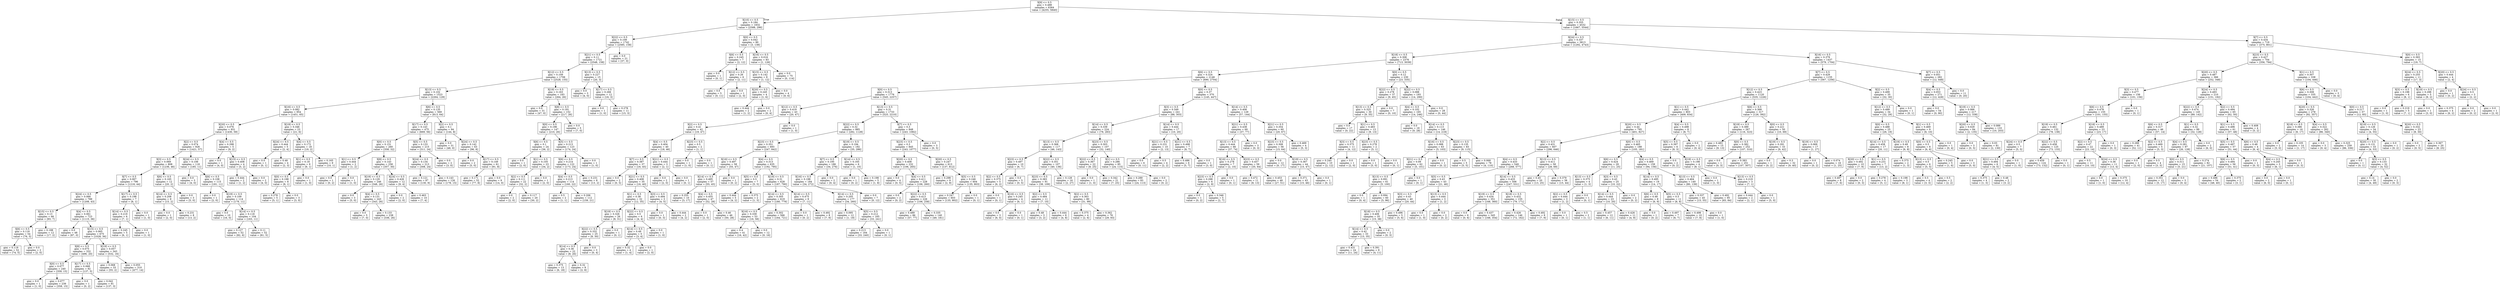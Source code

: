 digraph Tree {
node [shape=box] ;
0 [label="X[9] <= 0.5\ngini = 0.488\nsamples = 6364\nvalue = [4255, 5840]"] ;
1 [label="X[10] <= 0.5\ngini = 0.184\nsamples = 1832\nvalue = [2588, 296]"] ;
0 -> 1 [labeldistance=2.5, labelangle=45, headlabel="True"] ;
2 [label="X[22] <= 0.5\ngini = 0.109\nsamples = 1742\nvalue = [2585, 158]"] ;
1 -> 2 ;
3 [label="X[21] <= 0.5\ngini = 0.11\nsamples = 1721\nvalue = [2548, 158]"] ;
2 -> 3 ;
4 [label="X[12] <= 0.5\ngini = 0.109\nsamples = 1706\nvalue = [2528, 155]"] ;
3 -> 4 ;
5 [label="X[13] <= 0.5\ngini = 0.102\nsamples = 1523\nvalue = [2264, 129]"] ;
4 -> 5 ;
6 [label="X[16] <= 0.5\ngini = 0.082\nsamples = 954\nvalue = [1451, 65]"] ;
5 -> 6 ;
7 [label="X[20] <= 0.5\ngini = 0.076\nsamples = 931\nvalue = [1430, 59]"] ;
6 -> 7 ;
8 [label="X[2] <= 0.5\ngini = 0.074\nsamples = 926\nvalue = [1421, 57]"] ;
7 -> 8 ;
9 [label="X[3] <= 0.5\ngini = 0.069\nsamples = 808\nvalue = [1236, 46]"] ;
8 -> 9 ;
10 [label="X[7] <= 0.5\ngini = 0.067\nsamples = 796\nvalue = [1216, 44]"] ;
9 -> 10 ;
11 [label="X[24] <= 0.5\ngini = 0.066\nsamples = 789\nvalue = [1208, 43]"] ;
10 -> 11 ;
12 [label="X[15] <= 0.5\ngini = 0.13\nsamples = 66\nvalue = [93, 7]"] ;
11 -> 12 ;
13 [label="X[6] <= 0.5\ngini = 0.116\nsamples = 54\nvalue = [76, 5]"] ;
12 -> 13 ;
14 [label="gini = 0.119\nsamples = 52\nvalue = [74, 5]"] ;
13 -> 14 ;
15 [label="gini = 0.0\nsamples = 2\nvalue = [2, 0]"] ;
13 -> 15 ;
16 [label="gini = 0.188\nsamples = 12\nvalue = [17, 2]"] ;
12 -> 16 ;
17 [label="X[4] <= 0.5\ngini = 0.061\nsamples = 723\nvalue = [1115, 36]"] ;
11 -> 17 ;
18 [label="gini = 0.0\nsamples = 48\nvalue = [87, 0]"] ;
17 -> 18 ;
19 [label="X[15] <= 0.5\ngini = 0.065\nsamples = 675\nvalue = [1028, 36]"] ;
17 -> 19 ;
20 [label="X[8] <= 0.5\ngini = 0.075\nsamples = 332\nvalue = [496, 20]"] ;
19 -> 20 ;
21 [label="X[0] <= 0.5\ngini = 0.077\nsamples = 240\nvalue = [359, 15]"] ;
20 -> 21 ;
22 [label="gini = 0.0\nsamples = 1\nvalue = [1, 0]"] ;
21 -> 22 ;
23 [label="gini = 0.077\nsamples = 239\nvalue = [358, 15]"] ;
21 -> 23 ;
24 [label="X[17] <= 0.5\ngini = 0.068\nsamples = 92\nvalue = [137, 5]"] ;
20 -> 24 ;
25 [label="gini = 0.0\nsamples = 1\nvalue = [0, 2]"] ;
24 -> 25 ;
26 [label="gini = 0.042\nsamples = 91\nvalue = [137, 3]"] ;
24 -> 26 ;
27 [label="X[19] <= 0.5\ngini = 0.057\nsamples = 343\nvalue = [532, 16]"] ;
19 -> 27 ;
28 [label="gini = 0.068\nsamples = 33\nvalue = [55, 2]"] ;
27 -> 28 ;
29 [label="gini = 0.055\nsamples = 310\nvalue = [477, 14]"] ;
27 -> 29 ;
30 [label="X[17] <= 0.5\ngini = 0.198\nsamples = 7\nvalue = [8, 1]"] ;
10 -> 30 ;
31 [label="X[14] <= 0.5\ngini = 0.219\nsamples = 6\nvalue = [7, 1]"] ;
30 -> 31 ;
32 [label="gini = 0.245\nsamples = 5\nvalue = [6, 1]"] ;
31 -> 32 ;
33 [label="gini = 0.0\nsamples = 1\nvalue = [1, 0]"] ;
31 -> 33 ;
34 [label="gini = 0.0\nsamples = 1\nvalue = [1, 0]"] ;
30 -> 34 ;
35 [label="X[6] <= 0.5\ngini = 0.165\nsamples = 12\nvalue = [20, 2]"] ;
9 -> 35 ;
36 [label="X[14] <= 0.5\ngini = 0.208\nsamples = 9\nvalue = [15, 2]"] ;
35 -> 36 ;
37 [label="gini = 0.0\nsamples = 1\nvalue = [2, 0]"] ;
36 -> 37 ;
38 [label="gini = 0.231\nsamples = 8\nvalue = [13, 2]"] ;
36 -> 38 ;
39 [label="gini = 0.0\nsamples = 3\nvalue = [5, 0]"] ;
35 -> 39 ;
40 [label="X[24] <= 0.5\ngini = 0.106\nsamples = 118\nvalue = [185, 11]"] ;
8 -> 40 ;
41 [label="gini = 0.0\nsamples = 3\nvalue = [4, 0]"] ;
40 -> 41 ;
42 [label="X[6] <= 0.5\ngini = 0.108\nsamples = 115\nvalue = [181, 11]"] ;
40 -> 42 ;
43 [label="gini = 0.0\nsamples = 1\nvalue = [2, 0]"] ;
42 -> 43 ;
44 [label="X[19] <= 0.5\ngini = 0.109\nsamples = 114\nvalue = [179, 11]"] ;
42 -> 44 ;
45 [label="gini = 0.0\nsamples = 10\nvalue = [16, 0]"] ;
44 -> 45 ;
46 [label="X[14] <= 0.5\ngini = 0.118\nsamples = 104\nvalue = [163, 11]"] ;
44 -> 46 ;
47 [label="gini = 0.127\nsamples = 52\nvalue = [82, 6]"] ;
46 -> 47 ;
48 [label="gini = 0.11\nsamples = 52\nvalue = [81, 5]"] ;
46 -> 48 ;
49 [label="X[4] <= 0.5\ngini = 0.298\nsamples = 5\nvalue = [9, 2]"] ;
7 -> 49 ;
50 [label="gini = 0.0\nsamples = 1\nvalue = [4, 0]"] ;
49 -> 50 ;
51 [label="X[15] <= 0.5\ngini = 0.408\nsamples = 4\nvalue = [5, 2]"] ;
49 -> 51 ;
52 [label="gini = 0.444\nsamples = 2\nvalue = [1, 2]"] ;
51 -> 52 ;
53 [label="gini = 0.0\nsamples = 2\nvalue = [4, 0]"] ;
51 -> 53 ;
54 [label="X[19] <= 0.5\ngini = 0.346\nsamples = 23\nvalue = [21, 6]"] ;
6 -> 54 ;
55 [label="X[24] <= 0.5\ngini = 0.444\nsamples = 5\nvalue = [2, 4]"] ;
54 -> 55 ;
56 [label="gini = 0.0\nsamples = 1\nvalue = [0, 1]"] ;
55 -> 56 ;
57 [label="gini = 0.48\nsamples = 4\nvalue = [2, 3]"] ;
55 -> 57 ;
58 [label="X[4] <= 0.5\ngini = 0.172\nsamples = 18\nvalue = [19, 2]"] ;
54 -> 58 ;
59 [label="X[1] <= 0.5\ngini = 0.18\nsamples = 9\nvalue = [9, 1]"] ;
58 -> 59 ;
60 [label="X[0] <= 0.5\ngini = 0.198\nsamples = 8\nvalue = [8, 1]"] ;
59 -> 60 ;
61 [label="gini = 0.278\nsamples = 5\nvalue = [5, 1]"] ;
60 -> 61 ;
62 [label="gini = 0.0\nsamples = 3\nvalue = [3, 0]"] ;
60 -> 62 ;
63 [label="gini = 0.0\nsamples = 1\nvalue = [1, 0]"] ;
59 -> 63 ;
64 [label="gini = 0.165\nsamples = 9\nvalue = [10, 1]"] ;
58 -> 64 ;
65 [label="X[6] <= 0.5\ngini = 0.135\nsamples = 569\nvalue = [813, 64]"] ;
5 -> 65 ;
66 [label="X[17] <= 0.5\ngini = 0.143\nsamples = 475\nvalue = [669, 56]"] ;
65 -> 66 ;
67 [label="X[0] <= 0.5\ngini = 0.151\nsamples = 260\nvalue = [358, 32]"] ;
66 -> 67 ;
68 [label="X[1] <= 0.5\ngini = 0.444\nsamples = 2\nvalue = [1, 2]"] ;
67 -> 68 ;
69 [label="gini = 0.0\nsamples = 1\nvalue = [0, 2]"] ;
68 -> 69 ;
70 [label="gini = 0.0\nsamples = 1\nvalue = [1, 0]"] ;
68 -> 70 ;
71 [label="X[8] <= 0.5\ngini = 0.143\nsamples = 258\nvalue = [357, 30]"] ;
67 -> 71 ;
72 [label="X[19] <= 0.5\ngini = 0.129\nsamples = 246\nvalue = [348, 26]"] ;
71 -> 72 ;
73 [label="gini = 0.0\nsamples = 3\nvalue = [5, 0]"] ;
72 -> 73 ;
74 [label="X[4] <= 0.5\ngini = 0.131\nsamples = 243\nvalue = [343, 26]"] ;
72 -> 74 ;
75 [label="gini = 0.0\nsamples = 5\nvalue = [7, 0]"] ;
74 -> 75 ;
76 [label="gini = 0.133\nsamples = 238\nvalue = [336, 26]"] ;
74 -> 76 ;
77 [label="X[24] <= 0.5\ngini = 0.426\nsamples = 12\nvalue = [9, 4]"] ;
71 -> 77 ;
78 [label="gini = 0.0\nsamples = 2\nvalue = [2, 0]"] ;
77 -> 78 ;
79 [label="gini = 0.463\nsamples = 10\nvalue = [7, 4]"] ;
77 -> 79 ;
80 [label="X[5] <= 0.5\ngini = 0.133\nsamples = 215\nvalue = [311, 24]"] ;
66 -> 80 ;
81 [label="X[24] <= 0.5\ngini = 0.134\nsamples = 213\nvalue = [308, 24]"] ;
80 -> 81 ;
82 [label="gini = 0.121\nsamples = 87\nvalue = [130, 9]"] ;
81 -> 82 ;
83 [label="gini = 0.143\nsamples = 126\nvalue = [178, 15]"] ;
81 -> 83 ;
84 [label="gini = 0.0\nsamples = 2\nvalue = [3, 0]"] ;
80 -> 84 ;
85 [label="X[2] <= 0.5\ngini = 0.1\nsamples = 94\nvalue = [144, 8]"] ;
65 -> 85 ;
86 [label="gini = 0.0\nsamples = 31\nvalue = [48, 0]"] ;
85 -> 86 ;
87 [label="X[24] <= 0.5\ngini = 0.142\nsamples = 63\nvalue = [96, 8]"] ;
85 -> 87 ;
88 [label="gini = 0.0\nsamples = 2\nvalue = [5, 0]"] ;
87 -> 88 ;
89 [label="X[17] <= 0.5\ngini = 0.149\nsamples = 61\nvalue = [91, 8]"] ;
87 -> 89 ;
90 [label="gini = 0.171\nsamples = 52\nvalue = [77, 8]"] ;
89 -> 90 ;
91 [label="gini = 0.0\nsamples = 9\nvalue = [14, 0]"] ;
89 -> 91 ;
92 [label="X[19] <= 0.5\ngini = 0.163\nsamples = 183\nvalue = [264, 26]"] ;
4 -> 92 ;
93 [label="gini = 0.0\nsamples = 31\nvalue = [47, 0]"] ;
92 -> 93 ;
94 [label="X[8] <= 0.5\ngini = 0.191\nsamples = 152\nvalue = [217, 26]"] ;
92 -> 94 ;
95 [label="X[0] <= 0.5\ngini = 0.196\nsamples = 147\nvalue = [210, 26]"] ;
94 -> 95 ;
96 [label="X[6] <= 0.5\ngini = 0.1\nsamples = 24\nvalue = [36, 2]"] ;
95 -> 96 ;
97 [label="gini = 0.0\nsamples = 1\nvalue = [2, 0]"] ;
96 -> 97 ;
98 [label="X[1] <= 0.5\ngini = 0.105\nsamples = 23\nvalue = [34, 2]"] ;
96 -> 98 ;
99 [label="X[2] <= 0.5\ngini = 0.111\nsamples = 22\nvalue = [32, 2]"] ;
98 -> 99 ;
100 [label="gini = 0.0\nsamples = 2\nvalue = [2, 0]"] ;
99 -> 100 ;
101 [label="gini = 0.117\nsamples = 20\nvalue = [30, 2]"] ;
99 -> 101 ;
102 [label="gini = 0.0\nsamples = 1\nvalue = [2, 0]"] ;
98 -> 102 ;
103 [label="X[5] <= 0.5\ngini = 0.213\nsamples = 123\nvalue = [174, 24]"] ;
95 -> 103 ;
104 [label="X[6] <= 0.5\ngini = 0.214\nsamples = 122\nvalue = [173, 24]"] ;
103 -> 104 ;
105 [label="X[4] <= 0.5\ngini = 0.213\nsamples = 114\nvalue = [160, 22]"] ;
104 -> 105 ;
106 [label="gini = 0.5\nsamples = 2\nvalue = [1, 1]"] ;
105 -> 106 ;
107 [label="gini = 0.206\nsamples = 112\nvalue = [159, 21]"] ;
105 -> 107 ;
108 [label="gini = 0.231\nsamples = 8\nvalue = [13, 2]"] ;
104 -> 108 ;
109 [label="gini = 0.0\nsamples = 1\nvalue = [1, 0]"] ;
103 -> 109 ;
110 [label="gini = 0.0\nsamples = 5\nvalue = [7, 0]"] ;
94 -> 110 ;
111 [label="X[13] <= 0.5\ngini = 0.227\nsamples = 15\nvalue = [20, 3]"] ;
3 -> 111 ;
112 [label="gini = 0.0\nsamples = 3\nvalue = [4, 0]"] ;
111 -> 112 ;
113 [label="X[17] <= 0.5\ngini = 0.266\nsamples = 12\nvalue = [16, 3]"] ;
111 -> 113 ;
114 [label="gini = 0.0\nsamples = 1\nvalue = [1, 0]"] ;
113 -> 114 ;
115 [label="gini = 0.278\nsamples = 11\nvalue = [15, 3]"] ;
113 -> 115 ;
116 [label="gini = 0.0\nsamples = 21\nvalue = [37, 0]"] ;
2 -> 116 ;
117 [label="X[0] <= 0.5\ngini = 0.042\nsamples = 90\nvalue = [3, 138]"] ;
1 -> 117 ;
118 [label="X[6] <= 0.5\ngini = 0.245\nsamples = 7\nvalue = [2, 12]"] ;
117 -> 118 ;
119 [label="gini = 0.0\nsamples = 1\nvalue = [0, 1]"] ;
118 -> 119 ;
120 [label="X[12] <= 0.5\ngini = 0.26\nsamples = 6\nvalue = [2, 11]"] ;
118 -> 120 ;
121 [label="gini = 0.0\nsamples = 5\nvalue = [0, 11]"] ;
120 -> 121 ;
122 [label="gini = 0.0\nsamples = 1\nvalue = [2, 0]"] ;
120 -> 122 ;
123 [label="X[16] <= 0.5\ngini = 0.016\nsamples = 83\nvalue = [1, 126]"] ;
117 -> 123 ;
124 [label="X[15] <= 0.5\ngini = 0.142\nsamples = 8\nvalue = [1, 12]"] ;
123 -> 124 ;
125 [label="X[20] <= 0.5\ngini = 0.245\nsamples = 4\nvalue = [1, 6]"] ;
124 -> 125 ;
126 [label="gini = 0.444\nsamples = 2\nvalue = [1, 2]"] ;
125 -> 126 ;
127 [label="gini = 0.0\nsamples = 2\nvalue = [0, 4]"] ;
125 -> 127 ;
128 [label="gini = 0.0\nsamples = 4\nvalue = [0, 6]"] ;
124 -> 128 ;
129 [label="gini = 0.0\nsamples = 75\nvalue = [0, 114]"] ;
123 -> 129 ;
130 [label="X[15] <= 0.5\ngini = 0.355\nsamples = 4532\nvalue = [1667, 5544]"] ;
0 -> 130 [labeldistance=2.5, labelangle=-45, headlabel="False"] ;
131 [label="X[24] <= 0.5\ngini = 0.337\nsamples = 3813\nvalue = [1292, 4743]"] ;
130 -> 131 ;
132 [label="X[18] <= 0.5\ngini = 0.308\nsamples = 2376\nvalue = [713, 3039]"] ;
131 -> 132 ;
133 [label="X[6] <= 0.5\ngini = 0.324\nsamples = 2146\nvalue = [690, 2704]"] ;
132 -> 133 ;
134 [label="X[0] <= 0.5\ngini = 0.313\nsamples = 1776\nvalue = [545, 2257]"] ;
133 -> 134 ;
135 [label="X[12] <= 0.5\ngini = 0.419\nsamples = 43\nvalue = [20, 47]"] ;
134 -> 135 ;
136 [label="X[2] <= 0.5\ngini = 0.41\nsamples = 42\nvalue = [19, 47]"] ;
135 -> 136 ;
137 [label="X[4] <= 0.5\ngini = 0.404\nsamples = 40\nvalue = [18, 46]"] ;
136 -> 137 ;
138 [label="X[7] <= 0.5\ngini = 0.387\nsamples = 37\nvalue = [16, 45]"] ;
137 -> 138 ;
139 [label="gini = 0.0\nsamples = 2\nvalue = [0, 5]"] ;
138 -> 139 ;
140 [label="X[21] <= 0.5\ngini = 0.408\nsamples = 35\nvalue = [16, 40]"] ;
138 -> 140 ;
141 [label="X[1] <= 0.5\ngini = 0.38\nsamples = 32\nvalue = [12, 35]"] ;
140 -> 141 ;
142 [label="X[19] <= 0.5\ngini = 0.326\nsamples = 26\nvalue = [8, 31]"] ;
141 -> 142 ;
143 [label="X[22] <= 0.5\ngini = 0.332\nsamples = 25\nvalue = [8, 30]"] ;
142 -> 143 ;
144 [label="X[14] <= 0.5\ngini = 0.36\nsamples = 22\nvalue = [8, 26]"] ;
143 -> 144 ;
145 [label="gini = 0.375\nsamples = 13\nvalue = [6, 18]"] ;
144 -> 145 ;
146 [label="gini = 0.32\nsamples = 9\nvalue = [2, 8]"] ;
144 -> 146 ;
147 [label="gini = 0.0\nsamples = 3\nvalue = [0, 4]"] ;
143 -> 147 ;
148 [label="gini = 0.0\nsamples = 1\nvalue = [0, 1]"] ;
142 -> 148 ;
149 [label="X[22] <= 0.5\ngini = 0.5\nsamples = 6\nvalue = [4, 4]"] ;
141 -> 149 ;
150 [label="X[14] <= 0.5\ngini = 0.49\nsamples = 5\nvalue = [3, 4]"] ;
149 -> 150 ;
151 [label="gini = 0.32\nsamples = 4\nvalue = [1, 4]"] ;
150 -> 151 ;
152 [label="gini = 0.0\nsamples = 1\nvalue = [2, 0]"] ;
150 -> 152 ;
153 [label="gini = 0.0\nsamples = 1\nvalue = [1, 0]"] ;
149 -> 153 ;
154 [label="X[3] <= 0.5\ngini = 0.494\nsamples = 3\nvalue = [4, 5]"] ;
140 -> 154 ;
155 [label="gini = 0.0\nsamples = 1\nvalue = [0, 3]"] ;
154 -> 155 ;
156 [label="gini = 0.444\nsamples = 2\nvalue = [4, 2]"] ;
154 -> 156 ;
157 [label="X[21] <= 0.5\ngini = 0.444\nsamples = 3\nvalue = [2, 1]"] ;
137 -> 157 ;
158 [label="gini = 0.0\nsamples = 2\nvalue = [2, 0]"] ;
157 -> 158 ;
159 [label="gini = 0.0\nsamples = 1\nvalue = [0, 1]"] ;
157 -> 159 ;
160 [label="X[23] <= 0.5\ngini = 0.5\nsamples = 2\nvalue = [1, 1]"] ;
136 -> 160 ;
161 [label="gini = 0.0\nsamples = 1\nvalue = [1, 0]"] ;
160 -> 161 ;
162 [label="gini = 0.0\nsamples = 1\nvalue = [0, 1]"] ;
160 -> 162 ;
163 [label="gini = 0.0\nsamples = 1\nvalue = [1, 0]"] ;
135 -> 163 ;
164 [label="X[13] <= 0.5\ngini = 0.31\nsamples = 1733\nvalue = [525, 2210]"] ;
134 -> 164 ;
165 [label="X[22] <= 0.5\ngini = 0.32\nsamples = 885\nvalue = [282, 1128]"] ;
164 -> 165 ;
166 [label="X[23] <= 0.5\ngini = 0.351\nsamples = 693\nvalue = [247, 842]"] ;
165 -> 166 ;
167 [label="X[16] <= 0.5\ngini = 0.497\nsamples = 58\nvalue = [55, 47]"] ;
166 -> 167 ;
168 [label="X[14] <= 0.5\ngini = 0.495\nsamples = 57\nvalue = [55, 45]"] ;
167 -> 168 ;
169 [label="gini = 0.255\nsamples = 10\nvalue = [3, 17]"] ;
168 -> 169 ;
170 [label="X[4] <= 0.5\ngini = 0.455\nsamples = 47\nvalue = [52, 28]"] ;
168 -> 170 ;
171 [label="gini = 0.0\nsamples = 1\nvalue = [2, 0]"] ;
170 -> 171 ;
172 [label="gini = 0.46\nsamples = 46\nvalue = [50, 28]"] ;
170 -> 172 ;
173 [label="gini = 0.0\nsamples = 1\nvalue = [0, 2]"] ;
167 -> 173 ;
174 [label="X[4] <= 0.5\ngini = 0.313\nsamples = 635\nvalue = [192, 795]"] ;
166 -> 174 ;
175 [label="X[5] <= 0.5\ngini = 0.5\nsamples = 7\nvalue = [5, 5]"] ;
174 -> 175 ;
176 [label="gini = 0.444\nsamples = 5\nvalue = [4, 2]"] ;
175 -> 176 ;
177 [label="gini = 0.375\nsamples = 2\nvalue = [1, 3]"] ;
175 -> 177 ;
178 [label="X[19] <= 0.5\ngini = 0.31\nsamples = 628\nvalue = [187, 790]"] ;
174 -> 178 ;
179 [label="X[14] <= 0.5\ngini = 0.305\nsamples = 619\nvalue = [180, 779]"] ;
178 -> 179 ;
180 [label="X[16] <= 0.5\ngini = 0.339\nsamples = 53\nvalue = [16, 58]"] ;
179 -> 180 ;
181 [label="gini = 0.4\nsamples = 41\nvalue = [16, 42]"] ;
180 -> 181 ;
182 [label="gini = 0.0\nsamples = 12\nvalue = [0, 16]"] ;
180 -> 182 ;
183 [label="gini = 0.302\nsamples = 566\nvalue = [164, 721]"] ;
179 -> 183 ;
184 [label="X[14] <= 0.5\ngini = 0.475\nsamples = 9\nvalue = [7, 11]"] ;
178 -> 184 ;
185 [label="gini = 0.0\nsamples = 1\nvalue = [0, 2]"] ;
184 -> 185 ;
186 [label="gini = 0.492\nsamples = 8\nvalue = [7, 9]"] ;
184 -> 186 ;
187 [label="X[19] <= 0.5\ngini = 0.194\nsamples = 192\nvalue = [35, 286]"] ;
165 -> 187 ;
188 [label="X[7] <= 0.5\ngini = 0.195\nsamples = 186\nvalue = [34, 276]"] ;
187 -> 188 ;
189 [label="X[16] <= 0.5\ngini = 0.198\nsamples = 184\nvalue = [34, 272]"] ;
188 -> 189 ;
190 [label="X[14] <= 0.5\ngini = 0.205\nsamples = 177\nvalue = [34, 260]"] ;
189 -> 190 ;
191 [label="gini = 0.095\nsamples = 12\nvalue = [1, 19]"] ;
190 -> 191 ;
192 [label="X[5] <= 0.5\ngini = 0.212\nsamples = 165\nvalue = [33, 241]"] ;
190 -> 192 ;
193 [label="gini = 0.213\nsamples = 164\nvalue = [33, 240]"] ;
192 -> 193 ;
194 [label="gini = 0.0\nsamples = 1\nvalue = [0, 1]"] ;
192 -> 194 ;
195 [label="gini = 0.0\nsamples = 7\nvalue = [0, 12]"] ;
189 -> 195 ;
196 [label="gini = 0.0\nsamples = 2\nvalue = [0, 4]"] ;
188 -> 196 ;
197 [label="X[14] <= 0.5\ngini = 0.165\nsamples = 6\nvalue = [1, 10]"] ;
187 -> 197 ;
198 [label="gini = 0.0\nsamples = 1\nvalue = [0, 2]"] ;
197 -> 198 ;
199 [label="gini = 0.198\nsamples = 5\nvalue = [1, 8]"] ;
197 -> 199 ;
200 [label="X[7] <= 0.5\ngini = 0.3\nsamples = 848\nvalue = [243, 1082]"] ;
164 -> 200 ;
201 [label="X[23] <= 0.5\ngini = 0.3\nsamples = 845\nvalue = [243, 1077]"] ;
200 -> 201 ;
202 [label="X[20] <= 0.5\ngini = 0.408\nsamples = 232\nvalue = [106, 265]"] ;
201 -> 202 ;
203 [label="gini = 0.0\nsamples = 4\nvalue = [0, 5]"] ;
202 -> 203 ;
204 [label="X[4] <= 0.5\ngini = 0.411\nsamples = 228\nvalue = [106, 260]"] ;
202 -> 204 ;
205 [label="gini = 0.0\nsamples = 2\nvalue = [0, 2]"] ;
204 -> 205 ;
206 [label="X[22] <= 0.5\ngini = 0.413\nsamples = 226\nvalue = [106, 258]"] ;
204 -> 206 ;
207 [label="gini = 0.489\nsamples = 86\nvalue = [57, 77]"] ;
206 -> 207 ;
208 [label="gini = 0.335\nsamples = 140\nvalue = [49, 181]"] ;
206 -> 208 ;
209 [label="X[20] <= 0.5\ngini = 0.247\nsamples = 613\nvalue = [137, 812]"] ;
201 -> 209 ;
210 [label="gini = 0.298\nsamples = 9\nvalue = [2, 9]"] ;
209 -> 210 ;
211 [label="X[5] <= 0.5\ngini = 0.246\nsamples = 604\nvalue = [135, 803]"] ;
209 -> 211 ;
212 [label="gini = 0.247\nsamples = 603\nvalue = [135, 802]"] ;
211 -> 212 ;
213 [label="gini = 0.0\nsamples = 1\nvalue = [0, 1]"] ;
211 -> 213 ;
214 [label="gini = 0.0\nsamples = 3\nvalue = [0, 5]"] ;
200 -> 214 ;
215 [label="X[0] <= 0.5\ngini = 0.37\nsamples = 370\nvalue = [145, 447]"] ;
133 -> 215 ;
216 [label="X[3] <= 0.5\ngini = 0.349\nsamples = 241\nvalue = [88, 303]"] ;
215 -> 216 ;
217 [label="X[14] <= 0.5\ngini = 0.339\nsamples = 224\nvalue = [78, 283]"] ;
216 -> 217 ;
218 [label="X[13] <= 0.5\ngini = 0.368\nsamples = 117\nvalue = [46, 143]"] ;
217 -> 218 ;
219 [label="X[23] <= 0.5\ngini = 0.497\nsamples = 10\nvalue = [6, 7]"] ;
218 -> 219 ;
220 [label="X[2] <= 0.5\ngini = 0.375\nsamples = 5\nvalue = [6, 2]"] ;
219 -> 220 ;
221 [label="gini = 0.0\nsamples = 1\nvalue = [0, 1]"] ;
220 -> 221 ;
222 [label="X[16] <= 0.5\ngini = 0.245\nsamples = 4\nvalue = [6, 1]"] ;
220 -> 222 ;
223 [label="gini = 0.0\nsamples = 3\nvalue = [6, 0]"] ;
222 -> 223 ;
224 [label="gini = 0.0\nsamples = 1\nvalue = [0, 1]"] ;
222 -> 224 ;
225 [label="gini = 0.0\nsamples = 5\nvalue = [0, 5]"] ;
219 -> 225 ;
226 [label="X[22] <= 0.5\ngini = 0.351\nsamples = 107\nvalue = [40, 136]"] ;
218 -> 226 ;
227 [label="X[23] <= 0.5\ngini = 0.383\nsamples = 91\nvalue = [38, 109]"] ;
226 -> 227 ;
228 [label="X[2] <= 0.5\ngini = 0.484\nsamples = 11\nvalue = [7, 10]"] ;
227 -> 228 ;
229 [label="gini = 0.48\nsamples = 3\nvalue = [3, 2]"] ;
228 -> 229 ;
230 [label="gini = 0.444\nsamples = 8\nvalue = [4, 8]"] ;
228 -> 230 ;
231 [label="X[2] <= 0.5\ngini = 0.363\nsamples = 80\nvalue = [31, 99]"] ;
227 -> 231 ;
232 [label="gini = 0.375\nsamples = 4\nvalue = [2, 6]"] ;
231 -> 232 ;
233 [label="gini = 0.362\nsamples = 76\nvalue = [29, 93]"] ;
231 -> 233 ;
234 [label="gini = 0.128\nsamples = 16\nvalue = [2, 27]"] ;
226 -> 234 ;
235 [label="X[23] <= 0.5\ngini = 0.303\nsamples = 107\nvalue = [32, 140]"] ;
217 -> 235 ;
236 [label="X[22] <= 0.5\ngini = 0.367\nsamples = 22\nvalue = [8, 25]"] ;
235 -> 236 ;
237 [label="gini = 0.0\nsamples = 1\nvalue = [1, 0]"] ;
236 -> 237 ;
238 [label="gini = 0.342\nsamples = 21\nvalue = [7, 25]"] ;
236 -> 238 ;
239 [label="X[1] <= 0.5\ngini = 0.286\nsamples = 85\nvalue = [24, 115]"] ;
235 -> 239 ;
240 [label="gini = 0.289\nsamples = 83\nvalue = [24, 113]"] ;
239 -> 240 ;
241 [label="gini = 0.0\nsamples = 2\nvalue = [0, 2]"] ;
239 -> 241 ;
242 [label="X[14] <= 0.5\ngini = 0.444\nsamples = 17\nvalue = [10, 20]"] ;
216 -> 242 ;
243 [label="X[21] <= 0.5\ngini = 0.231\nsamples = 10\nvalue = [2, 13]"] ;
242 -> 243 ;
244 [label="gini = 0.0\nsamples = 6\nvalue = [0, 11]"] ;
243 -> 244 ;
245 [label="gini = 0.5\nsamples = 4\nvalue = [2, 2]"] ;
243 -> 245 ;
246 [label="X[21] <= 0.5\ngini = 0.498\nsamples = 7\nvalue = [8, 7]"] ;
242 -> 246 ;
247 [label="gini = 0.486\nsamples = 6\nvalue = [5, 7]"] ;
246 -> 247 ;
248 [label="gini = 0.0\nsamples = 1\nvalue = [3, 0]"] ;
246 -> 248 ;
249 [label="X[14] <= 0.5\ngini = 0.406\nsamples = 129\nvalue = [57, 144]"] ;
215 -> 249 ;
250 [label="X[21] <= 0.5\ngini = 0.438\nsamples = 69\nvalue = [37, 77]"] ;
249 -> 250 ;
251 [label="X[13] <= 0.5\ngini = 0.444\nsamples = 66\nvalue = [37, 74]"] ;
250 -> 251 ;
252 [label="X[16] <= 0.5\ngini = 0.278\nsamples = 7\nvalue = [2, 10]"] ;
251 -> 252 ;
253 [label="X[23] <= 0.5\ngini = 0.298\nsamples = 6\nvalue = [2, 9]"] ;
252 -> 253 ;
254 [label="gini = 0.0\nsamples = 1\nvalue = [0, 2]"] ;
253 -> 254 ;
255 [label="gini = 0.346\nsamples = 5\nvalue = [2, 7]"] ;
253 -> 255 ;
256 [label="gini = 0.0\nsamples = 1\nvalue = [0, 1]"] ;
252 -> 256 ;
257 [label="X[23] <= 0.5\ngini = 0.457\nsamples = 59\nvalue = [35, 64]"] ;
251 -> 257 ;
258 [label="gini = 0.472\nsamples = 11\nvalue = [8, 13]"] ;
257 -> 258 ;
259 [label="gini = 0.453\nsamples = 48\nvalue = [27, 51]"] ;
257 -> 259 ;
260 [label="gini = 0.0\nsamples = 3\nvalue = [0, 3]"] ;
250 -> 260 ;
261 [label="X[21] <= 0.5\ngini = 0.354\nsamples = 60\nvalue = [20, 67]"] ;
249 -> 261 ;
262 [label="X[23] <= 0.5\ngini = 0.308\nsamples = 56\nvalue = [15, 64]"] ;
261 -> 262 ;
263 [label="gini = 0.0\nsamples = 12\nvalue = [0, 17]"] ;
262 -> 263 ;
264 [label="X[19] <= 0.5\ngini = 0.367\nsamples = 44\nvalue = [15, 47]"] ;
262 -> 264 ;
265 [label="gini = 0.371\nsamples = 43\nvalue = [15, 46]"] ;
264 -> 265 ;
266 [label="gini = 0.0\nsamples = 1\nvalue = [0, 1]"] ;
264 -> 266 ;
267 [label="gini = 0.469\nsamples = 4\nvalue = [5, 3]"] ;
261 -> 267 ;
268 [label="X[0] <= 0.5\ngini = 0.12\nsamples = 230\nvalue = [23, 335]"] ;
132 -> 268 ;
269 [label="X[22] <= 0.5\ngini = 0.278\nsamples = 37\nvalue = [9, 45]"] ;
268 -> 269 ;
270 [label="X[13] <= 0.5\ngini = 0.325\nsamples = 30\nvalue = [9, 35]"] ;
269 -> 270 ;
271 [label="gini = 0.0\nsamples = 17\nvalue = [0, 22]"] ;
270 -> 271 ;
272 [label="X[1] <= 0.5\ngini = 0.483\nsamples = 13\nvalue = [9, 13]"] ;
270 -> 272 ;
273 [label="X[3] <= 0.5\ngini = 0.375\nsamples = 11\nvalue = [4, 12]"] ;
272 -> 273 ;
274 [label="gini = 0.245\nsamples = 10\nvalue = [2, 12]"] ;
273 -> 274 ;
275 [label="gini = 0.0\nsamples = 1\nvalue = [2, 0]"] ;
273 -> 275 ;
276 [label="X[23] <= 0.5\ngini = 0.278\nsamples = 2\nvalue = [5, 1]"] ;
272 -> 276 ;
277 [label="gini = 0.0\nsamples = 1\nvalue = [5, 0]"] ;
276 -> 277 ;
278 [label="gini = 0.0\nsamples = 1\nvalue = [0, 1]"] ;
276 -> 278 ;
279 [label="gini = 0.0\nsamples = 7\nvalue = [0, 10]"] ;
269 -> 279 ;
280 [label="X[22] <= 0.5\ngini = 0.088\nsamples = 193\nvalue = [14, 290]"] ;
268 -> 280 ;
281 [label="X[4] <= 0.5\ngini = 0.102\nsamples = 165\nvalue = [14, 246]"] ;
280 -> 281 ;
282 [label="gini = 0.0\nsamples = 19\nvalue = [0, 28]"] ;
281 -> 282 ;
283 [label="X[14] <= 0.5\ngini = 0.113\nsamples = 146\nvalue = [14, 218]"] ;
281 -> 283 ;
284 [label="X[16] <= 0.5\ngini = 0.088\nsamples = 63\nvalue = [5, 103]"] ;
283 -> 284 ;
285 [label="X[21] <= 0.5\ngini = 0.09\nsamples = 62\nvalue = [5, 101]"] ;
284 -> 285 ;
286 [label="X[13] <= 0.5\ngini = 0.091\nsamples = 61\nvalue = [5, 100]"] ;
285 -> 286 ;
287 [label="gini = 0.0\nsamples = 1\nvalue = [0, 4]"] ;
286 -> 287 ;
288 [label="gini = 0.094\nsamples = 60\nvalue = [5, 96]"] ;
286 -> 288 ;
289 [label="gini = 0.0\nsamples = 1\nvalue = [0, 1]"] ;
285 -> 289 ;
290 [label="gini = 0.0\nsamples = 1\nvalue = [0, 2]"] ;
284 -> 290 ;
291 [label="X[23] <= 0.5\ngini = 0.135\nsamples = 83\nvalue = [9, 115]"] ;
283 -> 291 ;
292 [label="gini = 0.5\nsamples = 5\nvalue = [5, 5]"] ;
291 -> 292 ;
293 [label="gini = 0.068\nsamples = 78\nvalue = [4, 110]"] ;
291 -> 293 ;
294 [label="gini = 0.0\nsamples = 28\nvalue = [0, 44]"] ;
280 -> 294 ;
295 [label="X[16] <= 0.5\ngini = 0.379\nsamples = 1437\nvalue = [579, 1704]"] ;
131 -> 295 ;
296 [label="X[7] <= 0.5\ngini = 0.429\nsamples = 1155\nvalue = [567, 1256]"] ;
295 -> 296 ;
297 [label="X[12] <= 0.5\ngini = 0.423\nsamples = 1120\nvalue = [535, 1226]"] ;
296 -> 297 ;
298 [label="X[1] <= 0.5\ngini = 0.442\nsamples = 803\nvalue = [409, 834]"] ;
297 -> 298 ;
299 [label="X[20] <= 0.5\ngini = 0.44\nsamples = 795\nvalue = [401, 827]"] ;
298 -> 299 ;
300 [label="X[2] <= 0.5\ngini = 0.431\nsamples = 607\nvalue = [296, 646]"] ;
299 -> 300 ;
301 [label="X[4] <= 0.5\ngini = 0.433\nsamples = 549\nvalue = [268, 577]"] ;
300 -> 301 ;
302 [label="X[5] <= 0.5\ngini = 0.43\nsamples = 43\nvalue = [21, 46]"] ;
301 -> 302 ;
303 [label="X[3] <= 0.5\ngini = 0.43\nsamples = 40\nvalue = [20, 44]"] ;
302 -> 303 ;
304 [label="X[18] <= 0.5\ngini = 0.406\nsamples = 35\nvalue = [15, 38]"] ;
303 -> 304 ;
305 [label="X[14] <= 0.5\ngini = 0.42\nsamples = 33\nvalue = [15, 35]"] ;
304 -> 305 ;
306 [label="gini = 0.431\nsamples = 24\nvalue = [11, 24]"] ;
305 -> 306 ;
307 [label="gini = 0.391\nsamples = 9\nvalue = [4, 11]"] ;
305 -> 307 ;
308 [label="gini = 0.0\nsamples = 2\nvalue = [0, 3]"] ;
304 -> 308 ;
309 [label="gini = 0.496\nsamples = 5\nvalue = [5, 6]"] ;
303 -> 309 ;
310 [label="X[13] <= 0.5\ngini = 0.444\nsamples = 3\nvalue = [1, 2]"] ;
302 -> 310 ;
311 [label="gini = 0.0\nsamples = 1\nvalue = [1, 0]"] ;
310 -> 311 ;
312 [label="gini = 0.0\nsamples = 2\nvalue = [0, 2]"] ;
310 -> 312 ;
313 [label="X[14] <= 0.5\ngini = 0.433\nsamples = 506\nvalue = [247, 531]"] ;
301 -> 313 ;
314 [label="X[19] <= 0.5\ngini = 0.434\nsamples = 351\nvalue = [168, 360]"] ;
313 -> 314 ;
315 [label="gini = 0.0\nsamples = 6\nvalue = [0, 6]"] ;
314 -> 315 ;
316 [label="gini = 0.437\nsamples = 345\nvalue = [168, 354]"] ;
314 -> 316 ;
317 [label="X[18] <= 0.5\ngini = 0.432\nsamples = 155\nvalue = [79, 171]"] ;
313 -> 317 ;
318 [label="gini = 0.426\nsamples = 146\nvalue = [72, 162]"] ;
317 -> 318 ;
319 [label="gini = 0.492\nsamples = 9\nvalue = [7, 9]"] ;
317 -> 319 ;
320 [label="X[13] <= 0.5\ngini = 0.411\nsamples = 58\nvalue = [28, 69]"] ;
300 -> 320 ;
321 [label="gini = 0.45\nsamples = 20\nvalue = [13, 25]"] ;
320 -> 321 ;
322 [label="gini = 0.379\nsamples = 38\nvalue = [15, 44]"] ;
320 -> 322 ;
323 [label="X[0] <= 0.5\ngini = 0.465\nsamples = 188\nvalue = [105, 181]"] ;
299 -> 323 ;
324 [label="X[6] <= 0.5\ngini = 0.424\nsamples = 29\nvalue = [11, 25]"] ;
323 -> 324 ;
325 [label="X[13] <= 0.5\ngini = 0.375\nsamples = 4\nvalue = [1, 3]"] ;
324 -> 325 ;
326 [label="X[2] <= 0.5\ngini = 0.444\nsamples = 3\nvalue = [1, 2]"] ;
325 -> 326 ;
327 [label="gini = 0.0\nsamples = 1\nvalue = [0, 1]"] ;
326 -> 327 ;
328 [label="gini = 0.5\nsamples = 2\nvalue = [1, 1]"] ;
326 -> 328 ;
329 [label="gini = 0.0\nsamples = 1\nvalue = [0, 1]"] ;
325 -> 329 ;
330 [label="X[3] <= 0.5\ngini = 0.43\nsamples = 25\nvalue = [10, 22]"] ;
324 -> 330 ;
331 [label="X[14] <= 0.5\ngini = 0.444\nsamples = 23\nvalue = [10, 20]"] ;
330 -> 331 ;
332 [label="gini = 0.457\nsamples = 12\nvalue = [6, 11]"] ;
331 -> 332 ;
333 [label="gini = 0.426\nsamples = 11\nvalue = [4, 9]"] ;
331 -> 333 ;
334 [label="gini = 0.0\nsamples = 2\nvalue = [0, 2]"] ;
330 -> 334 ;
335 [label="X[4] <= 0.5\ngini = 0.469\nsamples = 159\nvalue = [94, 156]"] ;
323 -> 335 ;
336 [label="X[14] <= 0.5\ngini = 0.495\nsamples = 19\nvalue = [14, 17]"] ;
335 -> 336 ;
337 [label="X[6] <= 0.5\ngini = 0.48\nsamples = 8\nvalue = [6, 9]"] ;
336 -> 337 ;
338 [label="gini = 0.0\nsamples = 1\nvalue = [0, 2]"] ;
337 -> 338 ;
339 [label="gini = 0.497\nsamples = 7\nvalue = [6, 7]"] ;
337 -> 339 ;
340 [label="X[5] <= 0.5\ngini = 0.5\nsamples = 11\nvalue = [8, 8]"] ;
336 -> 340 ;
341 [label="gini = 0.498\nsamples = 10\nvalue = [7, 8]"] ;
340 -> 341 ;
342 [label="gini = 0.0\nsamples = 1\nvalue = [1, 0]"] ;
340 -> 342 ;
343 [label="X[13] <= 0.5\ngini = 0.464\nsamples = 140\nvalue = [80, 139]"] ;
335 -> 343 ;
344 [label="gini = 0.337\nsamples = 45\nvalue = [15, 55]"] ;
343 -> 344 ;
345 [label="gini = 0.492\nsamples = 95\nvalue = [65, 84]"] ;
343 -> 345 ;
346 [label="X[4] <= 0.5\ngini = 0.498\nsamples = 8\nvalue = [8, 7]"] ;
298 -> 346 ;
347 [label="X[5] <= 0.5\ngini = 0.397\nsamples = 6\nvalue = [8, 3]"] ;
346 -> 347 ;
348 [label="gini = 0.0\nsamples = 2\nvalue = [0, 2]"] ;
347 -> 348 ;
349 [label="X[19] <= 0.5\ngini = 0.198\nsamples = 4\nvalue = [8, 1]"] ;
347 -> 349 ;
350 [label="gini = 0.0\nsamples = 1\nvalue = [1, 0]"] ;
349 -> 350 ;
351 [label="X[13] <= 0.5\ngini = 0.219\nsamples = 3\nvalue = [7, 1]"] ;
349 -> 351 ;
352 [label="gini = 0.444\nsamples = 2\nvalue = [2, 1]"] ;
351 -> 352 ;
353 [label="gini = 0.0\nsamples = 1\nvalue = [5, 0]"] ;
351 -> 353 ;
354 [label="gini = 0.0\nsamples = 2\nvalue = [0, 4]"] ;
346 -> 354 ;
355 [label="X[6] <= 0.5\ngini = 0.368\nsamples = 317\nvalue = [126, 392]"] ;
297 -> 355 ;
356 [label="X[19] <= 0.5\ngini = 0.389\nsamples = 267\nvalue = [116, 323]"] ;
355 -> 356 ;
357 [label="gini = 0.483\nsamples = 15\nvalue = [9, 13]"] ;
356 -> 357 ;
358 [label="X[0] <= 0.5\ngini = 0.382\nsamples = 252\nvalue = [107, 310]"] ;
356 -> 358 ;
359 [label="gini = 0.0\nsamples = 1\nvalue = [0, 3]"] ;
358 -> 359 ;
360 [label="gini = 0.383\nsamples = 251\nvalue = [107, 307]"] ;
358 -> 360 ;
361 [label="X[0] <= 0.5\ngini = 0.221\nsamples = 50\nvalue = [10, 69]"] ;
355 -> 361 ;
362 [label="X[19] <= 0.5\ngini = 0.291\nsamples = 33\nvalue = [9, 42]"] ;
361 -> 362 ;
363 [label="gini = 0.0\nsamples = 1\nvalue = [0, 2]"] ;
362 -> 363 ;
364 [label="gini = 0.3\nsamples = 32\nvalue = [9, 40]"] ;
362 -> 364 ;
365 [label="X[19] <= 0.5\ngini = 0.069\nsamples = 17\nvalue = [1, 27]"] ;
361 -> 365 ;
366 [label="gini = 0.0\nsamples = 1\nvalue = [0, 2]"] ;
365 -> 366 ;
367 [label="gini = 0.074\nsamples = 16\nvalue = [1, 25]"] ;
365 -> 367 ;
368 [label="X[2] <= 0.5\ngini = 0.499\nsamples = 35\nvalue = [32, 30]"] ;
296 -> 368 ;
369 [label="X[12] <= 0.5\ngini = 0.499\nsamples = 34\nvalue = [32, 29]"] ;
368 -> 369 ;
370 [label="X[0] <= 0.5\ngini = 0.488\nsamples = 25\nvalue = [26, 19]"] ;
369 -> 370 ;
371 [label="X[14] <= 0.5\ngini = 0.458\nsamples = 17\nvalue = [20, 11]"] ;
370 -> 371 ;
372 [label="X[20] <= 0.5\ngini = 0.492\nsamples = 10\nvalue = [7, 9]"] ;
371 -> 372 ;
373 [label="gini = 0.497\nsamples = 8\nvalue = [7, 6]"] ;
372 -> 373 ;
374 [label="gini = 0.0\nsamples = 2\nvalue = [0, 3]"] ;
372 -> 374 ;
375 [label="X[1] <= 0.5\ngini = 0.231\nsamples = 7\nvalue = [13, 2]"] ;
371 -> 375 ;
376 [label="gini = 0.278\nsamples = 4\nvalue = [5, 1]"] ;
375 -> 376 ;
377 [label="gini = 0.198\nsamples = 3\nvalue = [8, 1]"] ;
375 -> 377 ;
378 [label="X[19] <= 0.5\ngini = 0.49\nsamples = 8\nvalue = [6, 8]"] ;
370 -> 378 ;
379 [label="gini = 0.375\nsamples = 2\nvalue = [1, 3]"] ;
378 -> 379 ;
380 [label="X[13] <= 0.5\ngini = 0.5\nsamples = 6\nvalue = [5, 5]"] ;
378 -> 380 ;
381 [label="gini = 0.5\nsamples = 4\nvalue = [3, 3]"] ;
380 -> 381 ;
382 [label="gini = 0.5\nsamples = 2\nvalue = [2, 2]"] ;
380 -> 382 ;
383 [label="X[1] <= 0.5\ngini = 0.469\nsamples = 9\nvalue = [6, 10]"] ;
369 -> 383 ;
384 [label="X[0] <= 0.5\ngini = 0.5\nsamples = 8\nvalue = [6, 6]"] ;
383 -> 384 ;
385 [label="gini = 0.245\nsamples = 5\nvalue = [1, 6]"] ;
384 -> 385 ;
386 [label="gini = 0.0\nsamples = 3\nvalue = [5, 0]"] ;
384 -> 386 ;
387 [label="gini = 0.0\nsamples = 1\nvalue = [0, 4]"] ;
383 -> 387 ;
388 [label="gini = 0.0\nsamples = 1\nvalue = [0, 1]"] ;
368 -> 388 ;
389 [label="X[7] <= 0.5\ngini = 0.051\nsamples = 282\nvalue = [12, 448]"] ;
295 -> 389 ;
390 [label="X[4] <= 0.5\ngini = 0.053\nsamples = 271\nvalue = [12, 428]"] ;
389 -> 390 ;
391 [label="gini = 0.0\nsamples = 54\nvalue = [0, 90]"] ;
390 -> 391 ;
392 [label="X[19] <= 0.5\ngini = 0.066\nsamples = 217\nvalue = [12, 338]"] ;
390 -> 392 ;
393 [label="X[20] <= 0.5\ngini = 0.029\nsamples = 84\nvalue = [2, 135]"] ;
392 -> 393 ;
394 [label="gini = 0.0\nsamples = 3\nvalue = [0, 5]"] ;
393 -> 394 ;
395 [label="gini = 0.03\nsamples = 81\nvalue = [2, 130]"] ;
393 -> 395 ;
396 [label="gini = 0.089\nsamples = 133\nvalue = [10, 203]"] ;
392 -> 396 ;
397 [label="gini = 0.0\nsamples = 11\nvalue = [0, 20]"] ;
389 -> 397 ;
398 [label="X[7] <= 0.5\ngini = 0.434\nsamples = 719\nvalue = [375, 801]"] ;
130 -> 398 ;
399 [label="X[23] <= 0.5\ngini = 0.427\nsamples = 704\nvalue = [356, 794]"] ;
398 -> 399 ;
400 [label="X[20] <= 0.5\ngini = 0.487\nsamples = 366\nvalue = [252, 348]"] ;
399 -> 400 ;
401 [label="X[3] <= 0.5\ngini = 0.477\nsamples = 156\nvalue = [101, 156]"] ;
400 -> 401 ;
402 [label="X[6] <= 0.5\ngini = 0.478\nsamples = 155\nvalue = [101, 155]"] ;
401 -> 402 ;
403 [label="X[19] <= 0.5\ngini = 0.461\nsamples = 132\nvalue = [78, 138]"] ;
402 -> 403 ;
404 [label="X[24] <= 0.5\ngini = 0.5\nsamples = 7\nvalue = [5, 5]"] ;
403 -> 404 ;
405 [label="X[21] <= 0.5\ngini = 0.494\nsamples = 6\nvalue = [4, 5]"] ;
404 -> 405 ;
406 [label="gini = 0.375\nsamples = 4\nvalue = [1, 3]"] ;
405 -> 406 ;
407 [label="gini = 0.48\nsamples = 2\nvalue = [3, 2]"] ;
405 -> 407 ;
408 [label="gini = 0.0\nsamples = 1\nvalue = [1, 0]"] ;
404 -> 408 ;
409 [label="X[22] <= 0.5\ngini = 0.458\nsamples = 125\nvalue = [73, 133]"] ;
403 -> 409 ;
410 [label="gini = 0.459\nsamples = 124\nvalue = [73, 132]"] ;
409 -> 410 ;
411 [label="gini = 0.0\nsamples = 1\nvalue = [0, 1]"] ;
409 -> 411 ;
412 [label="X[18] <= 0.5\ngini = 0.489\nsamples = 23\nvalue = [23, 17]"] ;
402 -> 412 ;
413 [label="X[2] <= 0.5\ngini = 0.47\nsamples = 22\nvalue = [23, 14]"] ;
412 -> 413 ;
414 [label="gini = 0.5\nsamples = 11\nvalue = [10, 10]"] ;
413 -> 414 ;
415 [label="X[24] <= 0.5\ngini = 0.36\nsamples = 11\nvalue = [13, 4]"] ;
413 -> 415 ;
416 [label="gini = 0.0\nsamples = 1\nvalue = [1, 0]"] ;
415 -> 416 ;
417 [label="gini = 0.375\nsamples = 10\nvalue = [12, 4]"] ;
415 -> 417 ;
418 [label="gini = 0.0\nsamples = 1\nvalue = [0, 3]"] ;
412 -> 418 ;
419 [label="gini = 0.0\nsamples = 1\nvalue = [0, 1]"] ;
401 -> 419 ;
420 [label="X[24] <= 0.5\ngini = 0.493\nsamples = 210\nvalue = [151, 192]"] ;
400 -> 420 ;
421 [label="X[22] <= 0.5\ngini = 0.474\nsamples = 145\nvalue = [89, 142]"] ;
420 -> 421 ;
422 [label="X[6] <= 0.5\ngini = 0.317\nsamples = 46\nvalue = [57, 14]"] ;
421 -> 422 ;
423 [label="gini = 0.288\nsamples = 41\nvalue = [52, 11]"] ;
422 -> 423 ;
424 [label="X[2] <= 0.5\ngini = 0.469\nsamples = 5\nvalue = [5, 3]"] ;
422 -> 424 ;
425 [label="gini = 0.0\nsamples = 1\nvalue = [2, 0]"] ;
424 -> 425 ;
426 [label="gini = 0.5\nsamples = 4\nvalue = [3, 3]"] ;
424 -> 426 ;
427 [label="X[1] <= 0.5\ngini = 0.32\nsamples = 99\nvalue = [32, 128]"] ;
421 -> 427 ;
428 [label="X[4] <= 0.5\ngini = 0.281\nsamples = 97\nvalue = [26, 128]"] ;
427 -> 428 ;
429 [label="X[0] <= 0.5\ngini = 0.311\nsamples = 15\nvalue = [5, 21]"] ;
428 -> 429 ;
430 [label="gini = 0.351\nsamples = 12\nvalue = [5, 17]"] ;
429 -> 430 ;
431 [label="gini = 0.0\nsamples = 3\nvalue = [0, 4]"] ;
429 -> 431 ;
432 [label="gini = 0.274\nsamples = 82\nvalue = [21, 107]"] ;
428 -> 432 ;
433 [label="gini = 0.0\nsamples = 2\nvalue = [6, 0]"] ;
427 -> 433 ;
434 [label="X[2] <= 0.5\ngini = 0.494\nsamples = 65\nvalue = [62, 50]"] ;
420 -> 434 ;
435 [label="X[1] <= 0.5\ngini = 0.496\nsamples = 61\nvalue = [57, 48]"] ;
434 -> 435 ;
436 [label="X[5] <= 0.5\ngini = 0.497\nsamples = 57\nvalue = [51, 44]"] ;
435 -> 436 ;
437 [label="X[6] <= 0.5\ngini = 0.494\nsamples = 56\nvalue = [51, 41]"] ;
436 -> 437 ;
438 [label="gini = 0.496\nsamples = 54\nvalue = [48, 40]"] ;
437 -> 438 ;
439 [label="gini = 0.375\nsamples = 2\nvalue = [3, 1]"] ;
437 -> 439 ;
440 [label="gini = 0.0\nsamples = 1\nvalue = [0, 3]"] ;
436 -> 440 ;
441 [label="X[6] <= 0.5\ngini = 0.48\nsamples = 4\nvalue = [6, 4]"] ;
435 -> 441 ;
442 [label="X[4] <= 0.5\ngini = 0.245\nsamples = 3\nvalue = [6, 1]"] ;
441 -> 442 ;
443 [label="gini = 0.0\nsamples = 2\nvalue = [6, 0]"] ;
442 -> 443 ;
444 [label="gini = 0.0\nsamples = 1\nvalue = [0, 1]"] ;
442 -> 444 ;
445 [label="gini = 0.0\nsamples = 1\nvalue = [0, 3]"] ;
441 -> 445 ;
446 [label="gini = 0.408\nsamples = 4\nvalue = [5, 2]"] ;
434 -> 446 ;
447 [label="X[1] <= 0.5\ngini = 0.307\nsamples = 338\nvalue = [104, 446]"] ;
399 -> 447 ;
448 [label="X[6] <= 0.5\ngini = 0.308\nsamples = 335\nvalue = [104, 442]"] ;
447 -> 448 ;
449 [label="X[20] <= 0.5\ngini = 0.326\nsamples = 278\nvalue = [92, 357]"] ;
448 -> 449 ;
450 [label="X[18] <= 0.5\ngini = 0.386\nsamples = 16\nvalue = [6, 17]"] ;
449 -> 450 ;
451 [label="gini = 0.0\nsamples = 2\nvalue = [5, 0]"] ;
450 -> 451 ;
452 [label="gini = 0.105\nsamples = 14\nvalue = [1, 17]"] ;
450 -> 452 ;
453 [label="X[4] <= 0.5\ngini = 0.322\nsamples = 262\nvalue = [86, 340]"] ;
449 -> 453 ;
454 [label="gini = 0.0\nsamples = 3\nvalue = [0, 4]"] ;
453 -> 454 ;
455 [label="gini = 0.325\nsamples = 259\nvalue = [86, 336]"] ;
453 -> 455 ;
456 [label="X[0] <= 0.5\ngini = 0.217\nsamples = 57\nvalue = [12, 85]"] ;
448 -> 456 ;
457 [label="X[19] <= 0.5\ngini = 0.126\nsamples = 34\nvalue = [4, 55]"] ;
456 -> 457 ;
458 [label="X[20] <= 0.5\ngini = 0.131\nsamples = 33\nvalue = [4, 53]"] ;
457 -> 458 ;
459 [label="gini = 0.0\nsamples = 1\nvalue = [0, 1]"] ;
458 -> 459 ;
460 [label="X[3] <= 0.5\ngini = 0.133\nsamples = 32\nvalue = [4, 52]"] ;
458 -> 460 ;
461 [label="gini = 0.14\nsamples = 30\nvalue = [4, 49]"] ;
460 -> 461 ;
462 [label="gini = 0.0\nsamples = 2\nvalue = [0, 3]"] ;
460 -> 462 ;
463 [label="gini = 0.0\nsamples = 1\nvalue = [0, 2]"] ;
457 -> 463 ;
464 [label="X[20] <= 0.5\ngini = 0.332\nsamples = 23\nvalue = [8, 30]"] ;
456 -> 464 ;
465 [label="gini = 0.0\nsamples = 3\nvalue = [0, 5]"] ;
464 -> 465 ;
466 [label="gini = 0.367\nsamples = 20\nvalue = [8, 25]"] ;
464 -> 466 ;
467 [label="gini = 0.0\nsamples = 3\nvalue = [0, 4]"] ;
447 -> 467 ;
468 [label="X[0] <= 0.5\ngini = 0.393\nsamples = 15\nvalue = [19, 7]"] ;
398 -> 468 ;
469 [label="X[24] <= 0.5\ngini = 0.255\nsamples = 11\nvalue = [17, 3]"] ;
468 -> 469 ;
470 [label="X[3] <= 0.5\ngini = 0.198\nsamples = 6\nvalue = [8, 1]"] ;
469 -> 470 ;
471 [label="gini = 0.0\nsamples = 1\nvalue = [1, 0]"] ;
470 -> 471 ;
472 [label="gini = 0.219\nsamples = 5\nvalue = [7, 1]"] ;
470 -> 472 ;
473 [label="X[19] <= 0.5\ngini = 0.298\nsamples = 5\nvalue = [9, 2]"] ;
469 -> 473 ;
474 [label="gini = 0.0\nsamples = 1\nvalue = [3, 0]"] ;
473 -> 474 ;
475 [label="gini = 0.375\nsamples = 4\nvalue = [6, 2]"] ;
473 -> 475 ;
476 [label="X[20] <= 0.5\ngini = 0.444\nsamples = 4\nvalue = [2, 4]"] ;
468 -> 476 ;
477 [label="gini = 0.0\nsamples = 1\nvalue = [0, 2]"] ;
476 -> 477 ;
478 [label="X[24] <= 0.5\ngini = 0.5\nsamples = 3\nvalue = [2, 2]"] ;
476 -> 478 ;
479 [label="gini = 0.0\nsamples = 2\nvalue = [0, 2]"] ;
478 -> 479 ;
480 [label="gini = 0.0\nsamples = 1\nvalue = [2, 0]"] ;
478 -> 480 ;
}